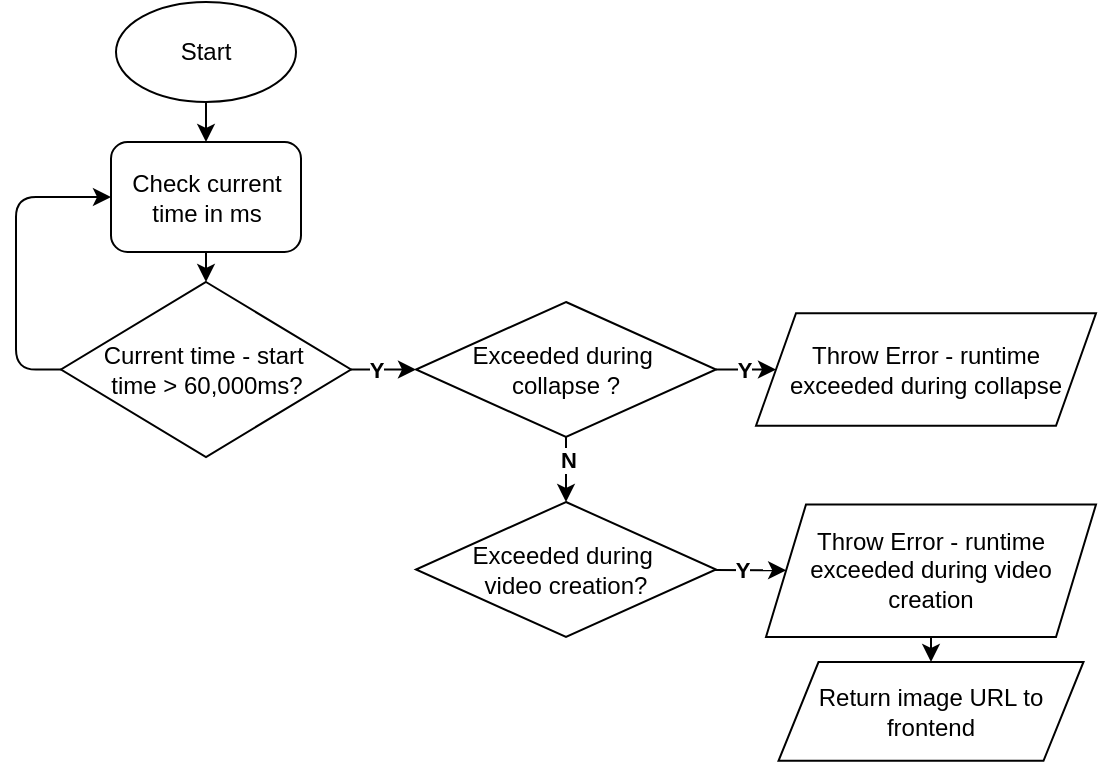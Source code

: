<mxfile>
    <diagram id="i9SL7We9jNqKZnKctt9t" name="Page-1">
        <mxGraphModel dx="956" dy="371" grid="1" gridSize="10" guides="1" tooltips="1" connect="1" arrows="1" fold="1" page="1" pageScale="1" pageWidth="850" pageHeight="1100" math="0" shadow="0">
            <root>
                <mxCell id="0"/>
                <mxCell id="1" parent="0"/>
                <mxCell id="5" value="" style="edgeStyle=none;html=1;" edge="1" parent="1" source="3" target="4">
                    <mxGeometry relative="1" as="geometry"/>
                </mxCell>
                <mxCell id="3" value="Start" style="ellipse;whiteSpace=wrap;html=1;" vertex="1" parent="1">
                    <mxGeometry x="360" y="240" width="90" height="50" as="geometry"/>
                </mxCell>
                <mxCell id="7" value="" style="edgeStyle=none;html=1;" edge="1" parent="1" source="4" target="6">
                    <mxGeometry relative="1" as="geometry"/>
                </mxCell>
                <mxCell id="4" value="Check current time in ms" style="rounded=1;whiteSpace=wrap;html=1;" vertex="1" parent="1">
                    <mxGeometry x="357.5" y="310" width="95" height="55" as="geometry"/>
                </mxCell>
                <mxCell id="14" value="" style="edgeStyle=none;html=1;" edge="1" parent="1" source="6" target="13">
                    <mxGeometry relative="1" as="geometry"/>
                </mxCell>
                <mxCell id="15" value="Y" style="edgeLabel;html=1;align=center;verticalAlign=middle;resizable=0;points=[];fontStyle=1" vertex="1" connectable="0" parent="14">
                    <mxGeometry x="-0.248" relative="1" as="geometry">
                        <mxPoint as="offset"/>
                    </mxGeometry>
                </mxCell>
                <mxCell id="31" style="edgeStyle=orthogonalEdgeStyle;html=1;entryX=0;entryY=0.5;entryDx=0;entryDy=0;exitX=0;exitY=0.5;exitDx=0;exitDy=0;" edge="1" parent="1" source="6" target="4">
                    <mxGeometry relative="1" as="geometry">
                        <Array as="points">
                            <mxPoint x="310" y="424"/>
                            <mxPoint x="310" y="337"/>
                        </Array>
                    </mxGeometry>
                </mxCell>
                <mxCell id="6" value="Current time - start&amp;nbsp;&lt;div&gt;time &amp;gt; 60,000ms?&lt;/div&gt;" style="rhombus;whiteSpace=wrap;html=1;rounded=0;" vertex="1" parent="1">
                    <mxGeometry x="332.5" y="380" width="145" height="87.5" as="geometry"/>
                </mxCell>
                <mxCell id="17" value="" style="edgeStyle=none;html=1;" edge="1" parent="1" source="13" target="16">
                    <mxGeometry relative="1" as="geometry"/>
                </mxCell>
                <mxCell id="18" value="&lt;b&gt;Y&lt;/b&gt;" style="edgeLabel;html=1;align=center;verticalAlign=middle;resizable=0;points=[];" vertex="1" connectable="0" parent="17">
                    <mxGeometry x="-0.086" relative="1" as="geometry">
                        <mxPoint as="offset"/>
                    </mxGeometry>
                </mxCell>
                <mxCell id="22" value="" style="edgeStyle=none;html=1;" edge="1" parent="1" source="13" target="21">
                    <mxGeometry relative="1" as="geometry"/>
                </mxCell>
                <mxCell id="23" value="&lt;b&gt;N&lt;/b&gt;" style="edgeLabel;html=1;align=center;verticalAlign=middle;resizable=0;points=[];" vertex="1" connectable="0" parent="22">
                    <mxGeometry x="-0.328" y="1" relative="1" as="geometry">
                        <mxPoint as="offset"/>
                    </mxGeometry>
                </mxCell>
                <mxCell id="13" value="Exceeded during&amp;nbsp;&lt;div&gt;collapse ?&lt;/div&gt;" style="rhombus;whiteSpace=wrap;html=1;rounded=0;" vertex="1" parent="1">
                    <mxGeometry x="510" y="390" width="150" height="67.5" as="geometry"/>
                </mxCell>
                <mxCell id="16" value="Throw Error - runtime exceeded during collapse" style="shape=parallelogram;perimeter=parallelogramPerimeter;whiteSpace=wrap;html=1;fixedSize=1;rounded=0;" vertex="1" parent="1">
                    <mxGeometry x="680" y="395.63" width="170" height="56.25" as="geometry"/>
                </mxCell>
                <mxCell id="25" value="" style="edgeStyle=none;html=1;" edge="1" parent="1" source="21" target="24">
                    <mxGeometry relative="1" as="geometry"/>
                </mxCell>
                <mxCell id="26" value="Y" style="edgeLabel;html=1;align=center;verticalAlign=middle;resizable=0;points=[];fontStyle=1" vertex="1" connectable="0" parent="25">
                    <mxGeometry x="-0.263" relative="1" as="geometry">
                        <mxPoint as="offset"/>
                    </mxGeometry>
                </mxCell>
                <mxCell id="21" value="Exceeded during&amp;nbsp;&lt;div&gt;video creation?&lt;/div&gt;" style="rhombus;whiteSpace=wrap;html=1;rounded=0;" vertex="1" parent="1">
                    <mxGeometry x="510" y="490" width="150" height="67.5" as="geometry"/>
                </mxCell>
                <mxCell id="28" value="" style="edgeStyle=none;html=1;" edge="1" parent="1" source="24" target="27">
                    <mxGeometry relative="1" as="geometry"/>
                </mxCell>
                <mxCell id="24" value="&lt;span style=&quot;color: rgb(0, 0, 0);&quot;&gt;Throw Error - runtime exceeded during video creation&lt;/span&gt;" style="shape=parallelogram;perimeter=parallelogramPerimeter;whiteSpace=wrap;html=1;fixedSize=1;rounded=0;" vertex="1" parent="1">
                    <mxGeometry x="685" y="491.25" width="165" height="66.25" as="geometry"/>
                </mxCell>
                <mxCell id="27" value="Return image URL to frontend" style="shape=parallelogram;perimeter=parallelogramPerimeter;whiteSpace=wrap;html=1;fixedSize=1;rounded=0;" vertex="1" parent="1">
                    <mxGeometry x="691.25" y="570" width="152.5" height="49.38" as="geometry"/>
                </mxCell>
            </root>
        </mxGraphModel>
    </diagram>
</mxfile>